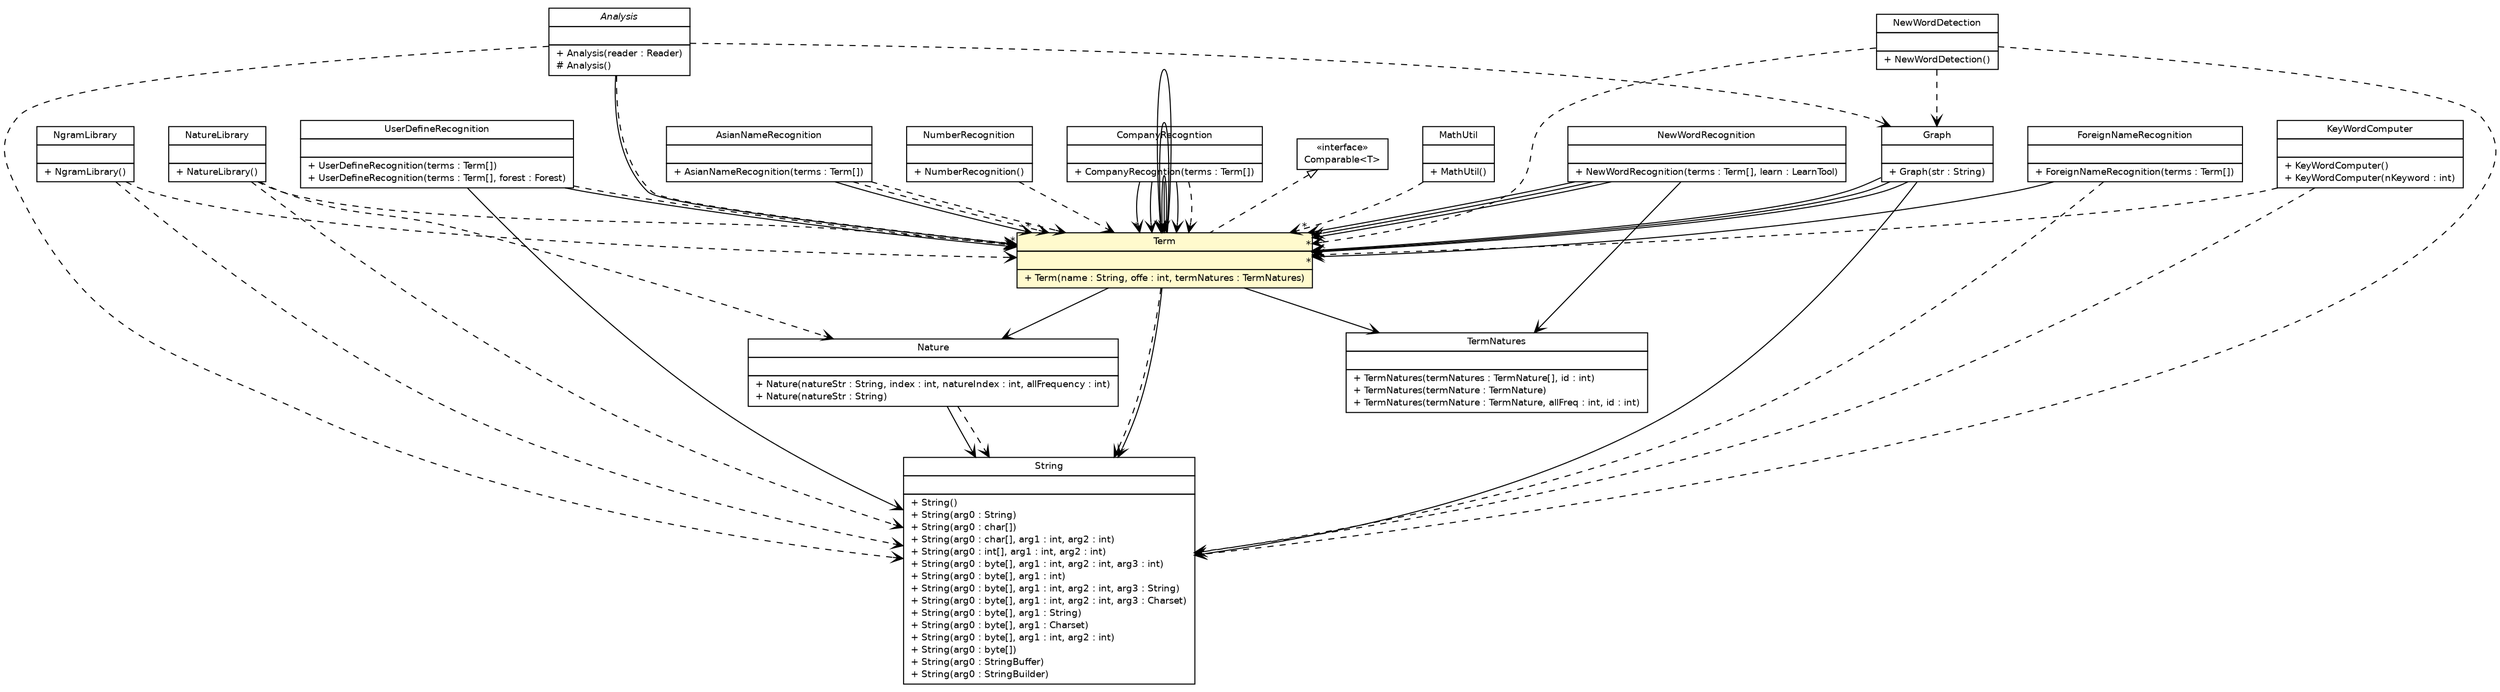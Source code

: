 #!/usr/local/bin/dot
#
# Class diagram 
# Generated by UmlGraph version 4.6 (http://www.spinellis.gr/sw/umlgraph)
#

digraph G {
	edge [fontname="Helvetica",fontsize=10,labelfontname="Helvetica",labelfontsize=10];
	node [fontname="Helvetica",fontsize=10,shape=plaintext];
	// org.soul.splitWord.NewWordDetection
	c6684 [label=<<table border="0" cellborder="1" cellspacing="0" cellpadding="2" port="p" href="../splitWord/NewWordDetection.html">
		<tr><td><table border="0" cellspacing="0" cellpadding="1">
			<tr><td> NewWordDetection </td></tr>
		</table></td></tr>
		<tr><td><table border="0" cellspacing="0" cellpadding="1">
			<tr><td align="left">  </td></tr>
		</table></td></tr>
		<tr><td><table border="0" cellspacing="0" cellpadding="1">
			<tr><td align="left"> + NewWordDetection() </td></tr>
		</table></td></tr>
		</table>>, fontname="Helvetica", fontcolor="black", fontsize=9.0];
	// org.soul.splitWord.Analysis
	c6688 [label=<<table border="0" cellborder="1" cellspacing="0" cellpadding="2" port="p" href="../splitWord/Analysis.html">
		<tr><td><table border="0" cellspacing="0" cellpadding="1">
			<tr><td><font face="Helvetica-Oblique"> Analysis </font></td></tr>
		</table></td></tr>
		<tr><td><table border="0" cellspacing="0" cellpadding="1">
			<tr><td align="left">  </td></tr>
		</table></td></tr>
		<tr><td><table border="0" cellspacing="0" cellpadding="1">
			<tr><td align="left"> + Analysis(reader : Reader) </td></tr>
			<tr><td align="left"> # Analysis() </td></tr>
		</table></td></tr>
		</table>>, fontname="Helvetica", fontcolor="black", fontsize=9.0];
	// org.soul.splitWord.KeyWordComputer
	c6692 [label=<<table border="0" cellborder="1" cellspacing="0" cellpadding="2" port="p" href="../splitWord/KeyWordComputer.html">
		<tr><td><table border="0" cellspacing="0" cellpadding="1">
			<tr><td> KeyWordComputer </td></tr>
		</table></td></tr>
		<tr><td><table border="0" cellspacing="0" cellpadding="1">
			<tr><td align="left">  </td></tr>
		</table></td></tr>
		<tr><td><table border="0" cellspacing="0" cellpadding="1">
			<tr><td align="left"> + KeyWordComputer() </td></tr>
			<tr><td align="left"> + KeyWordComputer(nKeyword : int) </td></tr>
		</table></td></tr>
		</table>>, fontname="Helvetica", fontcolor="black", fontsize=9.0];
	// org.soul.domain.Nature
	c6717 [label=<<table border="0" cellborder="1" cellspacing="0" cellpadding="2" port="p" href="./Nature.html">
		<tr><td><table border="0" cellspacing="0" cellpadding="1">
			<tr><td> Nature </td></tr>
		</table></td></tr>
		<tr><td><table border="0" cellspacing="0" cellpadding="1">
			<tr><td align="left">  </td></tr>
		</table></td></tr>
		<tr><td><table border="0" cellspacing="0" cellpadding="1">
			<tr><td align="left"> + Nature(natureStr : String, index : int, natureIndex : int, allFrequency : int) </td></tr>
			<tr><td align="left"> + Nature(natureStr : String) </td></tr>
		</table></td></tr>
		</table>>, fontname="Helvetica", fontcolor="black", fontsize=9.0];
	// org.soul.domain.Graph
	c6721 [label=<<table border="0" cellborder="1" cellspacing="0" cellpadding="2" port="p" href="./Graph.html">
		<tr><td><table border="0" cellspacing="0" cellpadding="1">
			<tr><td> Graph </td></tr>
		</table></td></tr>
		<tr><td><table border="0" cellspacing="0" cellpadding="1">
			<tr><td align="left">  </td></tr>
		</table></td></tr>
		<tr><td><table border="0" cellspacing="0" cellpadding="1">
			<tr><td align="left"> + Graph(str : String) </td></tr>
		</table></td></tr>
		</table>>, fontname="Helvetica", fontcolor="black", fontsize=9.0];
	// org.soul.domain.TermNatures
	c6723 [label=<<table border="0" cellborder="1" cellspacing="0" cellpadding="2" port="p" href="./TermNatures.html">
		<tr><td><table border="0" cellspacing="0" cellpadding="1">
			<tr><td> TermNatures </td></tr>
		</table></td></tr>
		<tr><td><table border="0" cellspacing="0" cellpadding="1">
			<tr><td align="left">  </td></tr>
		</table></td></tr>
		<tr><td><table border="0" cellspacing="0" cellpadding="1">
			<tr><td align="left"> + TermNatures(termNatures : TermNature[], id : int) </td></tr>
			<tr><td align="left"> + TermNatures(termNature : TermNature) </td></tr>
			<tr><td align="left"> + TermNatures(termNature : TermNature, allFreq : int, id : int) </td></tr>
		</table></td></tr>
		</table>>, fontname="Helvetica", fontcolor="black", fontsize=9.0];
	// org.soul.domain.Term
	c6724 [label=<<table border="0" cellborder="1" cellspacing="0" cellpadding="2" port="p" bgcolor="lemonChiffon" href="./Term.html">
		<tr><td><table border="0" cellspacing="0" cellpadding="1">
			<tr><td> Term </td></tr>
		</table></td></tr>
		<tr><td><table border="0" cellspacing="0" cellpadding="1">
			<tr><td align="left">  </td></tr>
		</table></td></tr>
		<tr><td><table border="0" cellspacing="0" cellpadding="1">
			<tr><td align="left"> + Term(name : String, offe : int, termNatures : TermNatures) </td></tr>
		</table></td></tr>
		</table>>, fontname="Helvetica", fontcolor="black", fontsize=9.0];
	// org.soul.util.MathUtil
	c6742 [label=<<table border="0" cellborder="1" cellspacing="0" cellpadding="2" port="p" href="../util/MathUtil.html">
		<tr><td><table border="0" cellspacing="0" cellpadding="1">
			<tr><td> MathUtil </td></tr>
		</table></td></tr>
		<tr><td><table border="0" cellspacing="0" cellpadding="1">
			<tr><td align="left">  </td></tr>
		</table></td></tr>
		<tr><td><table border="0" cellspacing="0" cellpadding="1">
			<tr><td align="left"> + MathUtil() </td></tr>
		</table></td></tr>
		</table>>, fontname="Helvetica", fontcolor="black", fontsize=9.0];
	// org.soul.util.NatureLibrary
	c6750 [label=<<table border="0" cellborder="1" cellspacing="0" cellpadding="2" port="p" href="../util/NatureLibrary.html">
		<tr><td><table border="0" cellspacing="0" cellpadding="1">
			<tr><td> NatureLibrary </td></tr>
		</table></td></tr>
		<tr><td><table border="0" cellspacing="0" cellpadding="1">
			<tr><td align="left">  </td></tr>
		</table></td></tr>
		<tr><td><table border="0" cellspacing="0" cellpadding="1">
			<tr><td align="left"> + NatureLibrary() </td></tr>
		</table></td></tr>
		</table>>, fontname="Helvetica", fontcolor="black", fontsize=9.0];
	// org.soul.util.NgramLibrary
	c6751 [label=<<table border="0" cellborder="1" cellspacing="0" cellpadding="2" port="p" href="../util/NgramLibrary.html">
		<tr><td><table border="0" cellspacing="0" cellpadding="1">
			<tr><td> NgramLibrary </td></tr>
		</table></td></tr>
		<tr><td><table border="0" cellspacing="0" cellpadding="1">
			<tr><td align="left">  </td></tr>
		</table></td></tr>
		<tr><td><table border="0" cellspacing="0" cellpadding="1">
			<tr><td align="left"> + NgramLibrary() </td></tr>
		</table></td></tr>
		</table>>, fontname="Helvetica", fontcolor="black", fontsize=9.0];
	// org.soul.recognition.UserDefineRecognition
	c6753 [label=<<table border="0" cellborder="1" cellspacing="0" cellpadding="2" port="p" href="../recognition/UserDefineRecognition.html">
		<tr><td><table border="0" cellspacing="0" cellpadding="1">
			<tr><td> UserDefineRecognition </td></tr>
		</table></td></tr>
		<tr><td><table border="0" cellspacing="0" cellpadding="1">
			<tr><td align="left">  </td></tr>
		</table></td></tr>
		<tr><td><table border="0" cellspacing="0" cellpadding="1">
			<tr><td align="left"> + UserDefineRecognition(terms : Term[]) </td></tr>
			<tr><td align="left"> + UserDefineRecognition(terms : Term[], forest : Forest) </td></tr>
		</table></td></tr>
		</table>>, fontname="Helvetica", fontcolor="black", fontsize=9.0];
	// org.soul.recognition.ForeignNameRecognition
	c6754 [label=<<table border="0" cellborder="1" cellspacing="0" cellpadding="2" port="p" href="../recognition/ForeignNameRecognition.html">
		<tr><td><table border="0" cellspacing="0" cellpadding="1">
			<tr><td> ForeignNameRecognition </td></tr>
		</table></td></tr>
		<tr><td><table border="0" cellspacing="0" cellpadding="1">
			<tr><td align="left">  </td></tr>
		</table></td></tr>
		<tr><td><table border="0" cellspacing="0" cellpadding="1">
			<tr><td align="left"> + ForeignNameRecognition(terms : Term[]) </td></tr>
		</table></td></tr>
		</table>>, fontname="Helvetica", fontcolor="black", fontsize=9.0];
	// org.soul.recognition.AsianNameRecognition
	c6755 [label=<<table border="0" cellborder="1" cellspacing="0" cellpadding="2" port="p" href="../recognition/AsianNameRecognition.html">
		<tr><td><table border="0" cellspacing="0" cellpadding="1">
			<tr><td> AsianNameRecognition </td></tr>
		</table></td></tr>
		<tr><td><table border="0" cellspacing="0" cellpadding="1">
			<tr><td align="left">  </td></tr>
		</table></td></tr>
		<tr><td><table border="0" cellspacing="0" cellpadding="1">
			<tr><td align="left"> + AsianNameRecognition(terms : Term[]) </td></tr>
		</table></td></tr>
		</table>>, fontname="Helvetica", fontcolor="black", fontsize=9.0];
	// org.soul.recognition.NumberRecognition
	c6756 [label=<<table border="0" cellborder="1" cellspacing="0" cellpadding="2" port="p" href="../recognition/NumberRecognition.html">
		<tr><td><table border="0" cellspacing="0" cellpadding="1">
			<tr><td> NumberRecognition </td></tr>
		</table></td></tr>
		<tr><td><table border="0" cellspacing="0" cellpadding="1">
			<tr><td align="left">  </td></tr>
		</table></td></tr>
		<tr><td><table border="0" cellspacing="0" cellpadding="1">
			<tr><td align="left"> + NumberRecognition() </td></tr>
		</table></td></tr>
		</table>>, fontname="Helvetica", fontcolor="black", fontsize=9.0];
	// org.soul.recognition.NewWordRecognition
	c6759 [label=<<table border="0" cellborder="1" cellspacing="0" cellpadding="2" port="p" href="../recognition/NewWordRecognition.html">
		<tr><td><table border="0" cellspacing="0" cellpadding="1">
			<tr><td> NewWordRecognition </td></tr>
		</table></td></tr>
		<tr><td><table border="0" cellspacing="0" cellpadding="1">
			<tr><td align="left">  </td></tr>
		</table></td></tr>
		<tr><td><table border="0" cellspacing="0" cellpadding="1">
			<tr><td align="left"> + NewWordRecognition(terms : Term[], learn : LearnTool) </td></tr>
		</table></td></tr>
		</table>>, fontname="Helvetica", fontcolor="black", fontsize=9.0];
	// org.soul.recognition.CompanyRecogntion
	c6760 [label=<<table border="0" cellborder="1" cellspacing="0" cellpadding="2" port="p" href="../recognition/CompanyRecogntion.html">
		<tr><td><table border="0" cellspacing="0" cellpadding="1">
			<tr><td> CompanyRecogntion </td></tr>
		</table></td></tr>
		<tr><td><table border="0" cellspacing="0" cellpadding="1">
			<tr><td align="left">  </td></tr>
		</table></td></tr>
		<tr><td><table border="0" cellspacing="0" cellpadding="1">
			<tr><td align="left"> + CompanyRecogntion(terms : Term[]) </td></tr>
		</table></td></tr>
		</table>>, fontname="Helvetica", fontcolor="black", fontsize=9.0];
	//org.soul.domain.Term implements java.lang.Comparable<T>
	c6761:p -> c6724:p [dir=back,arrowtail=empty,style=dashed];
	// org.soul.splitWord.Analysis NAVASSOC org.soul.domain.Term
	c6688:p -> c6724:p [taillabel="", label="", headlabel="", fontname="Helvetica", fontcolor="black", fontsize=10.0, color="black", arrowhead=open];
	// org.soul.domain.Nature NAVASSOC java.lang.String
	c6717:p -> c6762:p [taillabel="", label="", headlabel="", fontname="Helvetica", fontcolor="black", fontsize=10.0, color="black", arrowhead=open];
	// org.soul.domain.Graph NAVASSOC java.lang.String
	c6721:p -> c6762:p [taillabel="", label="", headlabel="", fontname="Helvetica", fontcolor="black", fontsize=10.0, color="black", arrowhead=open];
	// org.soul.domain.Graph NAVASSOC org.soul.domain.Term
	c6721:p -> c6724:p [taillabel="", label="", headlabel="*", fontname="Helvetica", fontcolor="black", fontsize=10.0, color="black", arrowhead=open];
	// org.soul.domain.Graph NAVASSOC org.soul.domain.Term
	c6721:p -> c6724:p [taillabel="", label="", headlabel="", fontname="Helvetica", fontcolor="black", fontsize=10.0, color="black", arrowhead=open];
	// org.soul.domain.Graph NAVASSOC org.soul.domain.Term
	c6721:p -> c6724:p [taillabel="", label="", headlabel="", fontname="Helvetica", fontcolor="black", fontsize=10.0, color="black", arrowhead=open];
	// org.soul.domain.Term NAVASSOC java.lang.String
	c6724:p -> c6762:p [taillabel="", label="", headlabel="", fontname="Helvetica", fontcolor="black", fontsize=10.0, color="black", arrowhead=open];
	// org.soul.domain.Term NAVASSOC org.soul.domain.TermNatures
	c6724:p -> c6723:p [taillabel="", label="", headlabel="", fontname="Helvetica", fontcolor="black", fontsize=10.0, color="black", arrowhead=open];
	// org.soul.domain.Term NAVASSOC org.soul.domain.Term
	c6724:p -> c6724:p [taillabel="", label="", headlabel="", fontname="Helvetica", fontcolor="black", fontsize=10.0, color="black", arrowhead=open];
	// org.soul.domain.Term NAVASSOC org.soul.domain.Term
	c6724:p -> c6724:p [taillabel="", label="", headlabel="", fontname="Helvetica", fontcolor="black", fontsize=10.0, color="black", arrowhead=open];
	// org.soul.domain.Term NAVASSOC org.soul.domain.Term
	c6724:p -> c6724:p [taillabel="", label="", headlabel="", fontname="Helvetica", fontcolor="black", fontsize=10.0, color="black", arrowhead=open];
	// org.soul.domain.Term NAVASSOC org.soul.domain.Nature
	c6724:p -> c6717:p [taillabel="", label="", headlabel="", fontname="Helvetica", fontcolor="black", fontsize=10.0, color="black", arrowhead=open];
	// org.soul.recognition.UserDefineRecognition NAVASSOC org.soul.domain.Term
	c6753:p -> c6724:p [taillabel="", label="", headlabel="*", fontname="Helvetica", fontcolor="black", fontsize=10.0, color="black", arrowhead=open];
	// org.soul.recognition.UserDefineRecognition NAVASSOC java.lang.String
	c6753:p -> c6762:p [taillabel="", label="", headlabel="", fontname="Helvetica", fontcolor="black", fontsize=10.0, color="black", arrowhead=open];
	// org.soul.recognition.ForeignNameRecognition NAVASSOC org.soul.domain.Term
	c6754:p -> c6724:p [taillabel="", label="", headlabel="*", fontname="Helvetica", fontcolor="black", fontsize=10.0, color="black", arrowhead=open];
	// org.soul.recognition.AsianNameRecognition NAVASSOC org.soul.domain.Term
	c6755:p -> c6724:p [taillabel="", label="", headlabel="*", fontname="Helvetica", fontcolor="black", fontsize=10.0, color="black", arrowhead=open];
	// org.soul.recognition.NewWordRecognition NAVASSOC org.soul.domain.Term
	c6759:p -> c6724:p [taillabel="", label="", headlabel="*", fontname="Helvetica", fontcolor="black", fontsize=10.0, color="black", arrowhead=open];
	// org.soul.recognition.NewWordRecognition NAVASSOC org.soul.domain.TermNatures
	c6759:p -> c6723:p [taillabel="", label="", headlabel="", fontname="Helvetica", fontcolor="black", fontsize=10.0, color="black", arrowhead=open];
	// org.soul.recognition.NewWordRecognition NAVASSOC org.soul.domain.Term
	c6759:p -> c6724:p [taillabel="", label="", headlabel="", fontname="Helvetica", fontcolor="black", fontsize=10.0, color="black", arrowhead=open];
	// org.soul.recognition.NewWordRecognition NAVASSOC org.soul.domain.Term
	c6759:p -> c6724:p [taillabel="", label="", headlabel="", fontname="Helvetica", fontcolor="black", fontsize=10.0, color="black", arrowhead=open];
	// org.soul.recognition.CompanyRecogntion NAVASSOC org.soul.domain.Term
	c6760:p -> c6724:p [taillabel="", label="", headlabel="*", fontname="Helvetica", fontcolor="black", fontsize=10.0, color="black", arrowhead=open];
	// org.soul.recognition.CompanyRecogntion NAVASSOC org.soul.domain.Term
	c6760:p -> c6724:p [taillabel="", label="", headlabel="", fontname="Helvetica", fontcolor="black", fontsize=10.0, color="black", arrowhead=open];
	// org.soul.recognition.CompanyRecogntion NAVASSOC org.soul.domain.Term
	c6760:p -> c6724:p [taillabel="", label="", headlabel="", fontname="Helvetica", fontcolor="black", fontsize=10.0, color="black", arrowhead=open];
	// org.soul.recognition.CompanyRecogntion NAVASSOC org.soul.domain.Term
	c6760:p -> c6724:p [taillabel="", label="", headlabel="", fontname="Helvetica", fontcolor="black", fontsize=10.0, color="black", arrowhead=open];
	// org.soul.splitWord.NewWordDetection DEPEND java.lang.String
	c6684:p -> c6762:p [taillabel="", label="", headlabel="", fontname="Helvetica", fontcolor="black", fontsize=10.0, color="black", arrowhead=open, style=dashed];
	// org.soul.splitWord.NewWordDetection DEPEND org.soul.domain.Graph
	c6684:p -> c6721:p [taillabel="", label="", headlabel="", fontname="Helvetica", fontcolor="black", fontsize=10.0, color="black", arrowhead=open, style=dashed];
	// org.soul.splitWord.NewWordDetection DEPEND org.soul.domain.Term
	c6684:p -> c6724:p [taillabel="", label="", headlabel="", fontname="Helvetica", fontcolor="black", fontsize=10.0, color="black", arrowhead=open, style=dashed];
	// org.soul.splitWord.Analysis DEPEND java.lang.String
	c6688:p -> c6762:p [taillabel="", label="", headlabel="", fontname="Helvetica", fontcolor="black", fontsize=10.0, color="black", arrowhead=open, style=dashed];
	// org.soul.splitWord.Analysis DEPEND org.soul.domain.Graph
	c6688:p -> c6721:p [taillabel="", label="", headlabel="", fontname="Helvetica", fontcolor="black", fontsize=10.0, color="black", arrowhead=open, style=dashed];
	// org.soul.splitWord.Analysis DEPEND org.soul.domain.Term
	c6688:p -> c6724:p [taillabel="", label="", headlabel="", fontname="Helvetica", fontcolor="black", fontsize=10.0, color="black", arrowhead=open, style=dashed];
	// org.soul.splitWord.KeyWordComputer DEPEND java.lang.String
	c6692:p -> c6762:p [taillabel="", label="", headlabel="", fontname="Helvetica", fontcolor="black", fontsize=10.0, color="black", arrowhead=open, style=dashed];
	// org.soul.splitWord.KeyWordComputer DEPEND org.soul.domain.Term
	c6692:p -> c6724:p [taillabel="", label="", headlabel="", fontname="Helvetica", fontcolor="black", fontsize=10.0, color="black", arrowhead=open, style=dashed];
	// org.soul.domain.Nature DEPEND java.lang.String
	c6717:p -> c6762:p [taillabel="", label="", headlabel="", fontname="Helvetica", fontcolor="black", fontsize=10.0, color="black", arrowhead=open, style=dashed];
	// org.soul.domain.Term DEPEND java.lang.String
	c6724:p -> c6762:p [taillabel="", label="", headlabel="", fontname="Helvetica", fontcolor="black", fontsize=10.0, color="black", arrowhead=open, style=dashed];
	// org.soul.util.MathUtil DEPEND org.soul.domain.Term
	c6742:p -> c6724:p [taillabel="", label="", headlabel="", fontname="Helvetica", fontcolor="black", fontsize=10.0, color="black", arrowhead=open, style=dashed];
	// org.soul.util.NatureLibrary DEPEND java.lang.String
	c6750:p -> c6762:p [taillabel="", label="", headlabel="", fontname="Helvetica", fontcolor="black", fontsize=10.0, color="black", arrowhead=open, style=dashed];
	// org.soul.util.NatureLibrary DEPEND org.soul.domain.Term
	c6750:p -> c6724:p [taillabel="", label="", headlabel="", fontname="Helvetica", fontcolor="black", fontsize=10.0, color="black", arrowhead=open, style=dashed];
	// org.soul.util.NatureLibrary DEPEND org.soul.domain.Nature
	c6750:p -> c6717:p [taillabel="", label="", headlabel="", fontname="Helvetica", fontcolor="black", fontsize=10.0, color="black", arrowhead=open, style=dashed];
	// org.soul.util.NgramLibrary DEPEND java.lang.String
	c6751:p -> c6762:p [taillabel="", label="", headlabel="", fontname="Helvetica", fontcolor="black", fontsize=10.0, color="black", arrowhead=open, style=dashed];
	// org.soul.util.NgramLibrary DEPEND org.soul.domain.Term
	c6751:p -> c6724:p [taillabel="", label="", headlabel="", fontname="Helvetica", fontcolor="black", fontsize=10.0, color="black", arrowhead=open, style=dashed];
	// org.soul.recognition.UserDefineRecognition DEPEND org.soul.domain.Term
	c6753:p -> c6724:p [taillabel="", label="", headlabel="", fontname="Helvetica", fontcolor="black", fontsize=10.0, color="black", arrowhead=open, style=dashed];
	// org.soul.recognition.ForeignNameRecognition DEPEND java.lang.String
	c6754:p -> c6762:p [taillabel="", label="", headlabel="", fontname="Helvetica", fontcolor="black", fontsize=10.0, color="black", arrowhead=open, style=dashed];
	// org.soul.recognition.AsianNameRecognition DEPEND org.soul.domain.Term
	c6755:p -> c6724:p [taillabel="", label="", headlabel="", fontname="Helvetica", fontcolor="black", fontsize=10.0, color="black", arrowhead=open, style=dashed];
	// org.soul.recognition.AsianNameRecognition DEPEND org.soul.domain.Term
	c6755:p -> c6724:p [taillabel="", label="", headlabel="", fontname="Helvetica", fontcolor="black", fontsize=10.0, color="black", arrowhead=open, style=dashed];
	// org.soul.recognition.NumberRecognition DEPEND org.soul.domain.Term
	c6756:p -> c6724:p [taillabel="", label="", headlabel="", fontname="Helvetica", fontcolor="black", fontsize=10.0, color="black", arrowhead=open, style=dashed];
	// org.soul.recognition.CompanyRecogntion DEPEND org.soul.domain.Term
	c6760:p -> c6724:p [taillabel="", label="", headlabel="", fontname="Helvetica", fontcolor="black", fontsize=10.0, color="black", arrowhead=open, style=dashed];
	// java.lang.Comparable<T>
	c6761 [label=<<table border="0" cellborder="1" cellspacing="0" cellpadding="2" port="p" href="http://java.sun.com/j2se/1.4.2/docs/api/java/lang/Comparable.html">
		<tr><td><table border="0" cellspacing="0" cellpadding="1">
			<tr><td> &laquo;interface&raquo; </td></tr>
			<tr><td> Comparable&lt;T&gt; </td></tr>
		</table></td></tr>
		</table>>, fontname="Helvetica", fontcolor="black", fontsize=9.0];
	// java.lang.String
	c6762 [label=<<table border="0" cellborder="1" cellspacing="0" cellpadding="2" port="p" href="http://java.sun.com/j2se/1.4.2/docs/api/java/lang/String.html">
		<tr><td><table border="0" cellspacing="0" cellpadding="1">
			<tr><td> String </td></tr>
		</table></td></tr>
		<tr><td><table border="0" cellspacing="0" cellpadding="1">
			<tr><td align="left">  </td></tr>
		</table></td></tr>
		<tr><td><table border="0" cellspacing="0" cellpadding="1">
			<tr><td align="left"> + String() </td></tr>
			<tr><td align="left"> + String(arg0 : String) </td></tr>
			<tr><td align="left"> + String(arg0 : char[]) </td></tr>
			<tr><td align="left"> + String(arg0 : char[], arg1 : int, arg2 : int) </td></tr>
			<tr><td align="left"> + String(arg0 : int[], arg1 : int, arg2 : int) </td></tr>
			<tr><td align="left"> + String(arg0 : byte[], arg1 : int, arg2 : int, arg3 : int) </td></tr>
			<tr><td align="left"> + String(arg0 : byte[], arg1 : int) </td></tr>
			<tr><td align="left"> + String(arg0 : byte[], arg1 : int, arg2 : int, arg3 : String) </td></tr>
			<tr><td align="left"> + String(arg0 : byte[], arg1 : int, arg2 : int, arg3 : Charset) </td></tr>
			<tr><td align="left"> + String(arg0 : byte[], arg1 : String) </td></tr>
			<tr><td align="left"> + String(arg0 : byte[], arg1 : Charset) </td></tr>
			<tr><td align="left"> + String(arg0 : byte[], arg1 : int, arg2 : int) </td></tr>
			<tr><td align="left"> + String(arg0 : byte[]) </td></tr>
			<tr><td align="left"> + String(arg0 : StringBuffer) </td></tr>
			<tr><td align="left"> + String(arg0 : StringBuilder) </td></tr>
		</table></td></tr>
		</table>>, fontname="Helvetica", fontcolor="black", fontsize=9.0];
}

